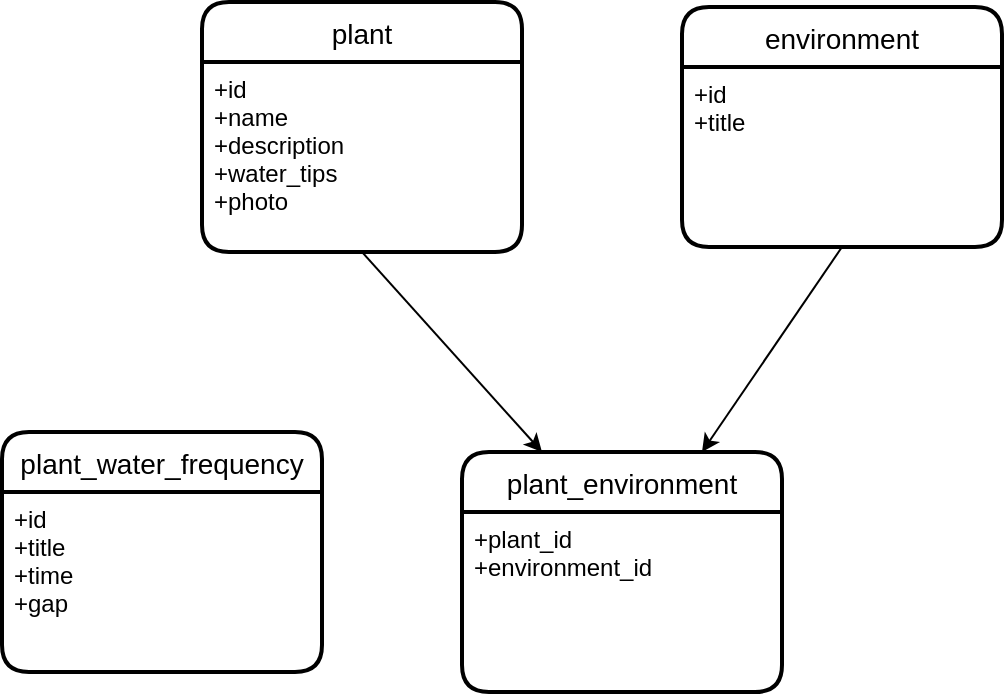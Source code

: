 <mxfile>
    <diagram id="qNCBG56Wal9lpIg-BMhp" name="Page-1">
        <mxGraphModel dx="862" dy="420" grid="1" gridSize="10" guides="1" tooltips="1" connect="1" arrows="1" fold="1" page="1" pageScale="1" pageWidth="850" pageHeight="1100" math="0" shadow="0">
            <root>
                <mxCell id="0"/>
                <mxCell id="1" parent="0"/>
                <mxCell id="39" value="plant" style="swimlane;childLayout=stackLayout;horizontal=1;startSize=30;horizontalStack=0;rounded=1;fontSize=14;fontStyle=0;strokeWidth=2;resizeParent=0;resizeLast=1;shadow=0;dashed=0;align=center;fillStyle=dashed;" parent="1" vertex="1">
                    <mxGeometry x="150" y="135" width="160" height="125" as="geometry">
                        <mxRectangle x="150" y="135" width="70" height="30" as="alternateBounds"/>
                    </mxGeometry>
                </mxCell>
                <mxCell id="40" value="+id&#10;+name&#10;+description&#10;+water_tips&#10;+photo&#10;" style="align=left;strokeColor=none;fillColor=none;spacingLeft=4;fontSize=12;verticalAlign=top;resizable=0;rotatable=0;part=1;fillStyle=dashed;" parent="39" vertex="1">
                    <mxGeometry y="30" width="160" height="95" as="geometry"/>
                </mxCell>
                <mxCell id="41" value="environment" style="swimlane;childLayout=stackLayout;horizontal=1;startSize=30;horizontalStack=0;rounded=1;fontSize=14;fontStyle=0;strokeWidth=2;resizeParent=0;resizeLast=1;shadow=0;dashed=0;align=center;fillStyle=dashed;" parent="1" vertex="1">
                    <mxGeometry x="390" y="137.5" width="160" height="120" as="geometry"/>
                </mxCell>
                <mxCell id="42" value="+id&#10;+title" style="align=left;strokeColor=none;fillColor=none;spacingLeft=4;fontSize=12;verticalAlign=top;resizable=0;rotatable=0;part=1;fillStyle=dashed;" parent="41" vertex="1">
                    <mxGeometry y="30" width="160" height="90" as="geometry"/>
                </mxCell>
                <mxCell id="47" value="plant_water_frequency" style="swimlane;childLayout=stackLayout;horizontal=1;startSize=30;horizontalStack=0;rounded=1;fontSize=14;fontStyle=0;strokeWidth=2;resizeParent=0;resizeLast=1;shadow=0;dashed=0;align=center;fillStyle=dashed;" vertex="1" parent="1">
                    <mxGeometry x="50" y="350" width="160" height="120" as="geometry"/>
                </mxCell>
                <mxCell id="48" value="+id&#10;+title&#10;+time&#10;+gap" style="align=left;strokeColor=none;fillColor=none;spacingLeft=4;fontSize=12;verticalAlign=top;resizable=0;rotatable=0;part=1;fillStyle=dashed;" vertex="1" parent="47">
                    <mxGeometry y="30" width="160" height="90" as="geometry"/>
                </mxCell>
                <mxCell id="55" value="plant_environment" style="swimlane;childLayout=stackLayout;horizontal=1;startSize=30;horizontalStack=0;rounded=1;fontSize=14;fontStyle=0;strokeWidth=2;resizeParent=0;resizeLast=1;shadow=0;dashed=0;align=center;fillStyle=dashed;" vertex="1" parent="1">
                    <mxGeometry x="280" y="360" width="160" height="120" as="geometry"/>
                </mxCell>
                <mxCell id="56" value="+plant_id&#10;+environment_id" style="align=left;strokeColor=none;fillColor=none;spacingLeft=4;fontSize=12;verticalAlign=top;resizable=0;rotatable=0;part=1;fillStyle=dashed;" vertex="1" parent="55">
                    <mxGeometry y="30" width="160" height="90" as="geometry"/>
                </mxCell>
                <mxCell id="57" style="edgeStyle=none;html=1;exitX=0.5;exitY=1;exitDx=0;exitDy=0;entryX=0.25;entryY=0;entryDx=0;entryDy=0;" edge="1" parent="1" source="40" target="55">
                    <mxGeometry relative="1" as="geometry"/>
                </mxCell>
                <mxCell id="58" style="edgeStyle=none;html=1;exitX=0.5;exitY=1;exitDx=0;exitDy=0;entryX=0.75;entryY=0;entryDx=0;entryDy=0;" edge="1" parent="1" source="42" target="55">
                    <mxGeometry relative="1" as="geometry"/>
                </mxCell>
            </root>
        </mxGraphModel>
    </diagram>
</mxfile>
